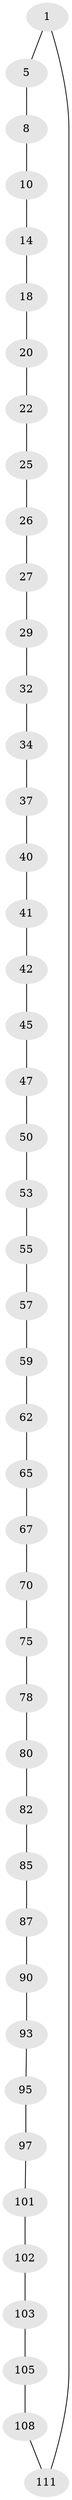 // original degree distribution, {2: 1.0}
// Generated by graph-tools (version 1.1) at 2025/20/03/04/25 18:20:13]
// undirected, 45 vertices, 45 edges
graph export_dot {
graph [start="1"]
  node [color=gray90,style=filled];
  1 [super="+113+2"];
  5 [super="+6"];
  8 [super="+9"];
  10 [super="+11"];
  14 [super="+15"];
  18 [super="+19"];
  20 [super="+21"];
  22 [super="+23"];
  25;
  26;
  27 [super="+28"];
  29 [super="+30"];
  32 [super="+33"];
  34 [super="+35"];
  37 [super="+38"];
  40;
  41;
  42 [super="+43"];
  45 [super="+46"];
  47 [super="+48"];
  50 [super="+51"];
  53 [super="+54"];
  55 [super="+56"];
  57 [super="+58"];
  59 [super="+60"];
  62 [super="+63"];
  65 [super="+66"];
  67 [super="+68"];
  70 [super="+71"];
  75 [super="+76"];
  78 [super="+79"];
  80 [super="+81"];
  82 [super="+83"];
  85 [super="+86"];
  87 [super="+88"];
  90 [super="+91"];
  93 [super="+94"];
  95 [super="+96"];
  97 [super="+98"];
  101;
  102;
  103 [super="+104"];
  105 [super="+106"];
  108 [super="+109"];
  111 [super="+112"];
  1 -- 111;
  1 -- 5;
  5 -- 8;
  8 -- 10;
  10 -- 14;
  14 -- 18;
  18 -- 20;
  20 -- 22;
  22 -- 25;
  25 -- 26;
  26 -- 27;
  27 -- 29;
  29 -- 32;
  32 -- 34;
  34 -- 37;
  37 -- 40;
  40 -- 41;
  41 -- 42;
  42 -- 45;
  45 -- 47;
  47 -- 50;
  50 -- 53;
  53 -- 55;
  55 -- 57;
  57 -- 59;
  59 -- 62;
  62 -- 65;
  65 -- 67;
  67 -- 70;
  70 -- 75;
  75 -- 78;
  78 -- 80;
  80 -- 82;
  82 -- 85;
  85 -- 87;
  87 -- 90;
  90 -- 93;
  93 -- 95;
  95 -- 97;
  97 -- 101;
  101 -- 102;
  102 -- 103;
  103 -- 105;
  105 -- 108;
  108 -- 111;
}
